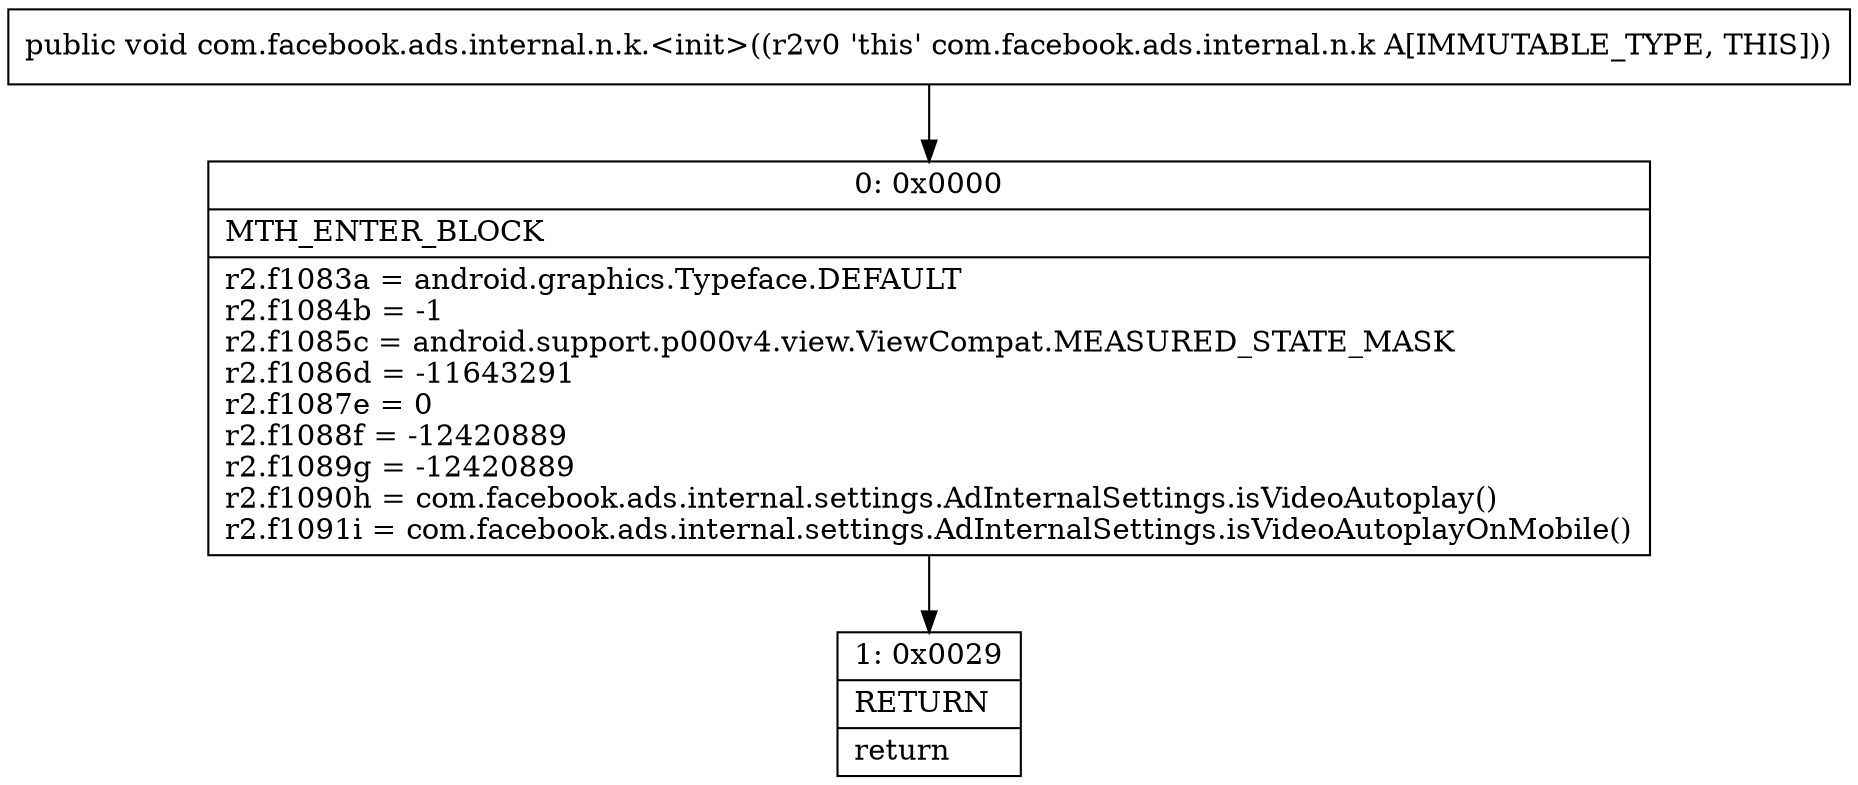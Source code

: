 digraph "CFG forcom.facebook.ads.internal.n.k.\<init\>()V" {
Node_0 [shape=record,label="{0\:\ 0x0000|MTH_ENTER_BLOCK\l|r2.f1083a = android.graphics.Typeface.DEFAULT\lr2.f1084b = \-1\lr2.f1085c = android.support.p000v4.view.ViewCompat.MEASURED_STATE_MASK\lr2.f1086d = \-11643291\lr2.f1087e = 0\lr2.f1088f = \-12420889\lr2.f1089g = \-12420889\lr2.f1090h = com.facebook.ads.internal.settings.AdInternalSettings.isVideoAutoplay()\lr2.f1091i = com.facebook.ads.internal.settings.AdInternalSettings.isVideoAutoplayOnMobile()\l}"];
Node_1 [shape=record,label="{1\:\ 0x0029|RETURN\l|return\l}"];
MethodNode[shape=record,label="{public void com.facebook.ads.internal.n.k.\<init\>((r2v0 'this' com.facebook.ads.internal.n.k A[IMMUTABLE_TYPE, THIS])) }"];
MethodNode -> Node_0;
Node_0 -> Node_1;
}

